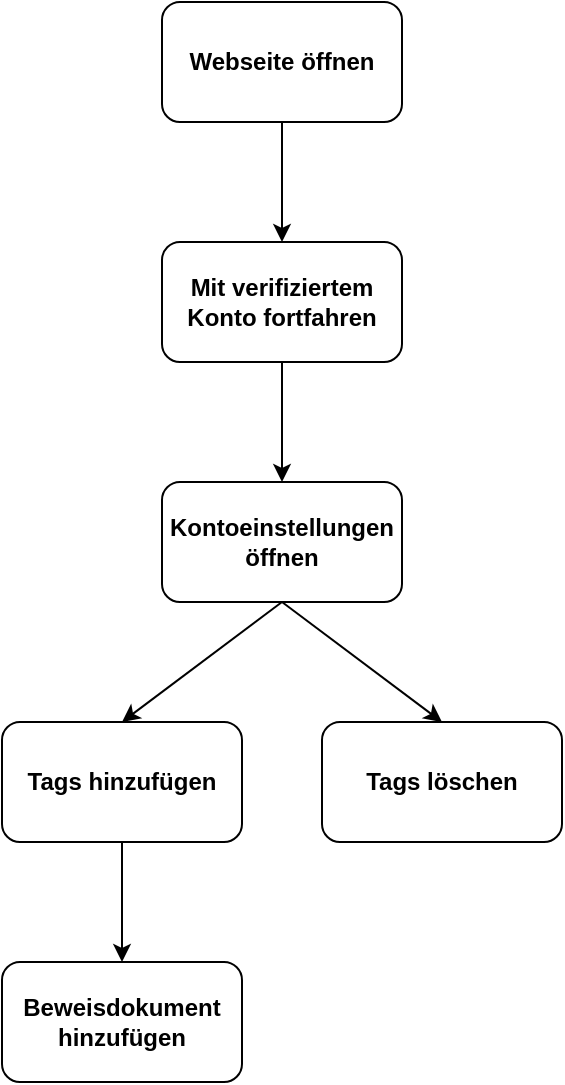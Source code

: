 <mxfile version="24.4.4" type="device">
  <diagram name="Page-1" id="AHARCTybtVZqEhIPzndx">
    <mxGraphModel dx="786" dy="841" grid="1" gridSize="10" guides="1" tooltips="1" connect="1" arrows="1" fold="1" page="1" pageScale="1" pageWidth="850" pageHeight="1100" math="0" shadow="0">
      <root>
        <mxCell id="0" />
        <mxCell id="1" parent="0" />
        <mxCell id="EoqDqFKOhqVpDuft7ZOQ-1" value="Webseite öffnen" style="rounded=1;whiteSpace=wrap;html=1;fontStyle=1" parent="1" vertex="1">
          <mxGeometry x="240" y="320" width="120" height="60" as="geometry" />
        </mxCell>
        <mxCell id="EoqDqFKOhqVpDuft7ZOQ-2" value="Mit verifiziertem Konto fortfahren" style="rounded=1;whiteSpace=wrap;html=1;fontStyle=1" parent="1" vertex="1">
          <mxGeometry x="240" y="440" width="120" height="60" as="geometry" />
        </mxCell>
        <mxCell id="EoqDqFKOhqVpDuft7ZOQ-3" value="" style="endArrow=classic;html=1;rounded=0;fontStyle=1" parent="1" source="EoqDqFKOhqVpDuft7ZOQ-1" target="EoqDqFKOhqVpDuft7ZOQ-2" edge="1">
          <mxGeometry width="50" height="50" relative="1" as="geometry">
            <mxPoint x="410" y="360" as="sourcePoint" />
            <mxPoint x="370" y="360" as="targetPoint" />
            <Array as="points" />
          </mxGeometry>
        </mxCell>
        <mxCell id="EoqDqFKOhqVpDuft7ZOQ-4" value="Kontoeinstellungen&lt;br&gt;öffnen" style="rounded=1;whiteSpace=wrap;html=1;fontStyle=1" parent="1" vertex="1">
          <mxGeometry x="240" y="560" width="120" height="60" as="geometry" />
        </mxCell>
        <mxCell id="EoqDqFKOhqVpDuft7ZOQ-5" value="" style="endArrow=classic;html=1;rounded=0;fontStyle=1;exitX=0.5;exitY=1;exitDx=0;exitDy=0;" parent="1" source="EoqDqFKOhqVpDuft7ZOQ-2" target="EoqDqFKOhqVpDuft7ZOQ-4" edge="1">
          <mxGeometry width="50" height="50" relative="1" as="geometry">
            <mxPoint x="410" y="550" as="sourcePoint" />
            <mxPoint x="410" y="610" as="targetPoint" />
            <Array as="points" />
          </mxGeometry>
        </mxCell>
        <mxCell id="EoqDqFKOhqVpDuft7ZOQ-6" value="Tags hinzufügen" style="rounded=1;whiteSpace=wrap;html=1;fontStyle=1" parent="1" vertex="1">
          <mxGeometry x="160" y="680" width="120" height="60" as="geometry" />
        </mxCell>
        <mxCell id="EoqDqFKOhqVpDuft7ZOQ-7" value="" style="endArrow=classic;html=1;rounded=0;fontStyle=1;exitX=0.5;exitY=1;exitDx=0;exitDy=0;entryX=0.5;entryY=0;entryDx=0;entryDy=0;" parent="1" source="EoqDqFKOhqVpDuft7ZOQ-4" target="EoqDqFKOhqVpDuft7ZOQ-6" edge="1">
          <mxGeometry width="50" height="50" relative="1" as="geometry">
            <mxPoint x="390" y="660" as="sourcePoint" />
            <mxPoint x="390" y="720" as="targetPoint" />
            <Array as="points" />
          </mxGeometry>
        </mxCell>
        <mxCell id="EoqDqFKOhqVpDuft7ZOQ-8" value="Tags löschen" style="rounded=1;whiteSpace=wrap;html=1;fontStyle=1" parent="1" vertex="1">
          <mxGeometry x="320" y="680" width="120" height="60" as="geometry" />
        </mxCell>
        <mxCell id="EoqDqFKOhqVpDuft7ZOQ-9" value="" style="endArrow=classic;html=1;rounded=0;fontStyle=1;entryX=0.5;entryY=0;entryDx=0;entryDy=0;" parent="1" target="EoqDqFKOhqVpDuft7ZOQ-8" edge="1">
          <mxGeometry width="50" height="50" relative="1" as="geometry">
            <mxPoint x="300" y="620" as="sourcePoint" />
            <mxPoint x="240" y="700" as="targetPoint" />
            <Array as="points" />
          </mxGeometry>
        </mxCell>
        <mxCell id="EoqDqFKOhqVpDuft7ZOQ-10" value="Beweisdokument hinzufügen" style="rounded=1;whiteSpace=wrap;html=1;fontStyle=1" parent="1" vertex="1">
          <mxGeometry x="160" y="800" width="120" height="60" as="geometry" />
        </mxCell>
        <mxCell id="EoqDqFKOhqVpDuft7ZOQ-11" value="" style="endArrow=classic;html=1;rounded=0;fontStyle=1;exitX=0.5;exitY=1;exitDx=0;exitDy=0;entryX=0.5;entryY=0;entryDx=0;entryDy=0;" parent="1" source="EoqDqFKOhqVpDuft7ZOQ-6" target="EoqDqFKOhqVpDuft7ZOQ-10" edge="1">
          <mxGeometry width="50" height="50" relative="1" as="geometry">
            <mxPoint x="310" y="770" as="sourcePoint" />
            <mxPoint x="230" y="830" as="targetPoint" />
            <Array as="points" />
          </mxGeometry>
        </mxCell>
      </root>
    </mxGraphModel>
  </diagram>
</mxfile>
